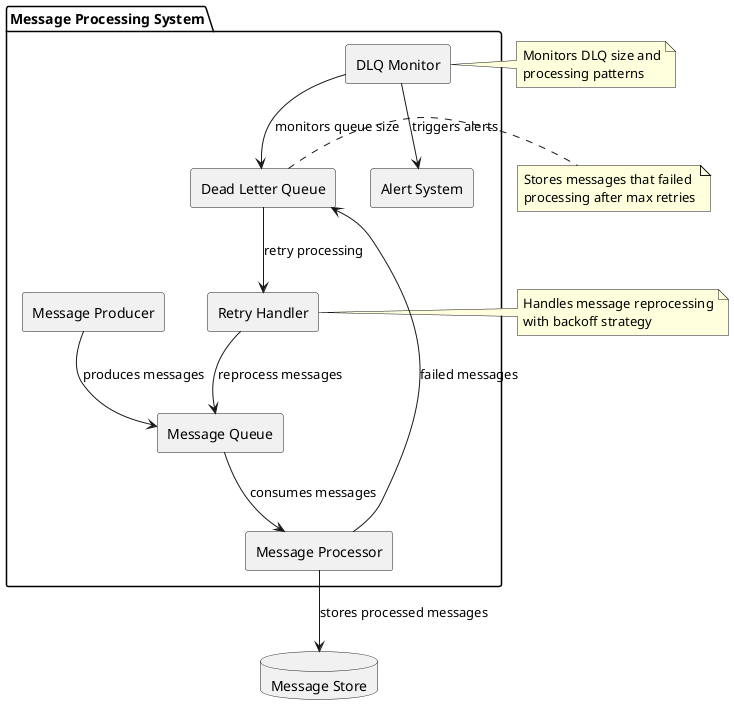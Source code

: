 @startuml Dead Letter Queue Pattern

!define RECTANGLE class

skinparam componentStyle rectangle
skinparam backgroundColor white
skinparam handwritten false

package "Message Processing System" {
    [Message Producer] as producer
    [Message Queue] as queue
    [Message Processor] as processor
    [Dead Letter Queue] as dlq
    [DLQ Monitor] as monitor
    [Retry Handler] as retry
    [Alert System] as alert
}

database "Message Store" as store

producer --> queue : produces messages
queue --> processor : consumes messages
processor --> dlq : failed messages
dlq --> retry : retry processing
retry --> queue : reprocess messages
monitor --> dlq : monitors queue size
monitor --> alert : triggers alerts
processor --> store : stores processed messages

note right of dlq
  Stores messages that failed
  processing after max retries
end note

note right of monitor
  Monitors DLQ size and
  processing patterns
end note

note right of retry
  Handles message reprocessing
  with backoff strategy
end note

@enduml 